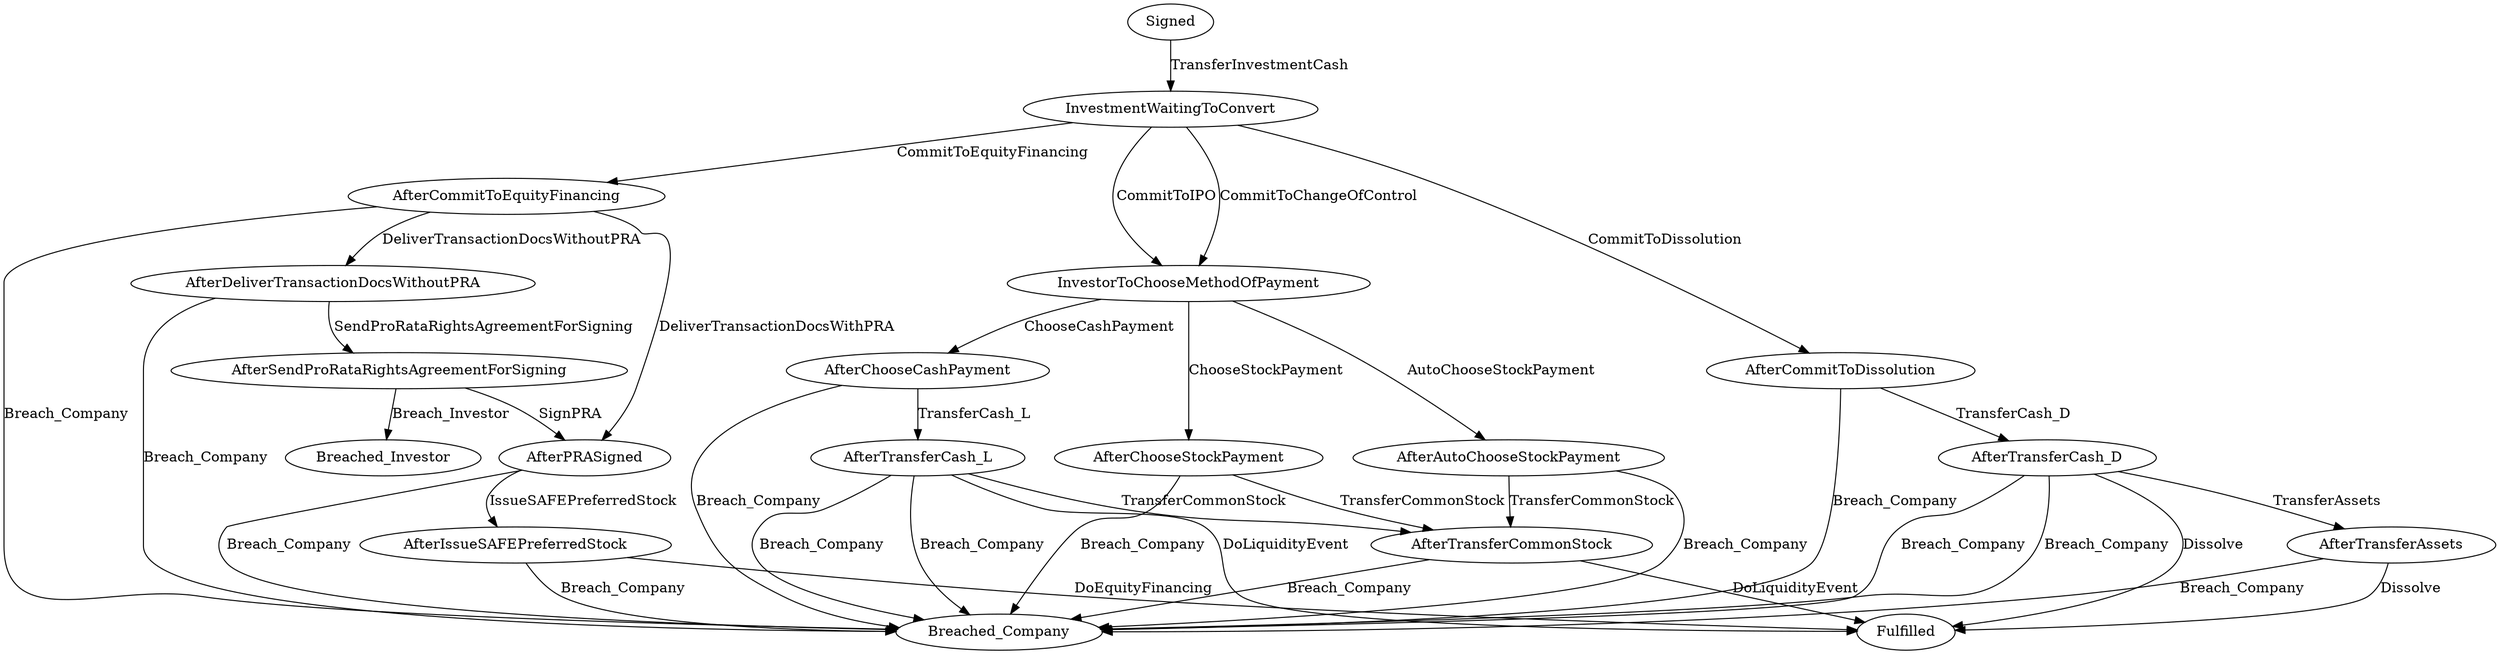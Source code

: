 // THIS IS A GENERATED FILE. DO NOT EDIT.

digraph SAFE {    
    Fulfilled[label=Fufilled];
    Signed[label=Signed];
	InvestmentWaitingToConvert[label=InvestmentWaitingToConvert];
	AfterPRASigned[label=AfterPRASigned];
	InvestorToChooseMethodOfPayment[label=InvestorToChooseMethodOfPayment];
	Fulfilled[label=Fulfilled]
        
    
         
    
    
    
    
    Signed -> InvestmentWaitingToConvert [label=TransferInvestmentCash];
	InvestmentWaitingToConvert -> AfterCommitToEquityFinancing [label=CommitToEquityFinancing];
	InvestmentWaitingToConvert -> InvestorToChooseMethodOfPayment [label=CommitToIPO];
	InvestmentWaitingToConvert -> InvestorToChooseMethodOfPayment [label=CommitToChangeOfControl];
	InvestmentWaitingToConvert -> AfterCommitToDissolution [label=CommitToDissolution];
	AfterCommitToEquityFinancing -> AfterPRASigned [label=DeliverTransactionDocsWithPRA];
	AfterCommitToEquityFinancing -> AfterDeliverTransactionDocsWithoutPRA [label=DeliverTransactionDocsWithoutPRA];
	AfterCommitToEquityFinancing -> Breached_Company [label=Breach_Company];
	AfterDeliverTransactionDocsWithoutPRA -> AfterSendProRataRightsAgreementForSigning [label=SendProRataRightsAgreementForSigning];
	AfterDeliverTransactionDocsWithoutPRA -> Breached_Company [label=Breach_Company];
	AfterSendProRataRightsAgreementForSigning -> AfterPRASigned [label=SignPRA];
	AfterSendProRataRightsAgreementForSigning -> Breached_Investor [label=Breach_Investor];
	AfterPRASigned -> AfterIssueSAFEPreferredStock [label=IssueSAFEPreferredStock];
	AfterPRASigned -> Breached_Company [label=Breach_Company];
	AfterIssueSAFEPreferredStock -> Fulfilled [label=DoEquityFinancing];
	AfterIssueSAFEPreferredStock -> Breached_Company [label=Breach_Company];
	InvestorToChooseMethodOfPayment -> AfterChooseCashPayment [label=ChooseCashPayment];
	InvestorToChooseMethodOfPayment -> AfterChooseStockPayment [label=ChooseStockPayment];
	InvestorToChooseMethodOfPayment -> AfterAutoChooseStockPayment [label=AutoChooseStockPayment];
	AfterAutoChooseStockPayment -> AfterTransferCommonStock [label=TransferCommonStock];
	AfterAutoChooseStockPayment -> Breached_Company [label=Breach_Company];
	AfterChooseStockPayment -> AfterTransferCommonStock [label=TransferCommonStock];
	AfterChooseStockPayment -> Breached_Company [label=Breach_Company];
	AfterTransferCommonStock -> Fulfilled [label=DoLiquidityEvent];
	AfterTransferCommonStock -> Breached_Company [label=Breach_Company];
	AfterChooseCashPayment -> AfterTransferCash_L [label=TransferCash_L];
	AfterChooseCashPayment -> Breached_Company [label=Breach_Company];
	AfterTransferCash_L -> AfterTransferCommonStock [label=TransferCommonStock];
	AfterTransferCash_L -> Breached_Company [label=Breach_Company];
	AfterTransferCash_L -> Fulfilled [label=DoLiquidityEvent];
	AfterTransferCash_L -> Breached_Company [label=Breach_Company];
	AfterCommitToDissolution -> AfterTransferCash_D [label=TransferCash_D];
	AfterCommitToDissolution -> Breached_Company [label=Breach_Company];
	AfterTransferCash_D -> AfterTransferAssets [label=TransferAssets];
	AfterTransferCash_D -> Breached_Company [label=Breach_Company];
	AfterTransferCash_D -> Fulfilled [label=Dissolve];
	AfterTransferCash_D -> Breached_Company [label=Breach_Company];
	AfterTransferAssets -> Fulfilled [label=Dissolve];
	AfterTransferAssets -> Breached_Company [label=Breach_Company];
	     
    
       
}